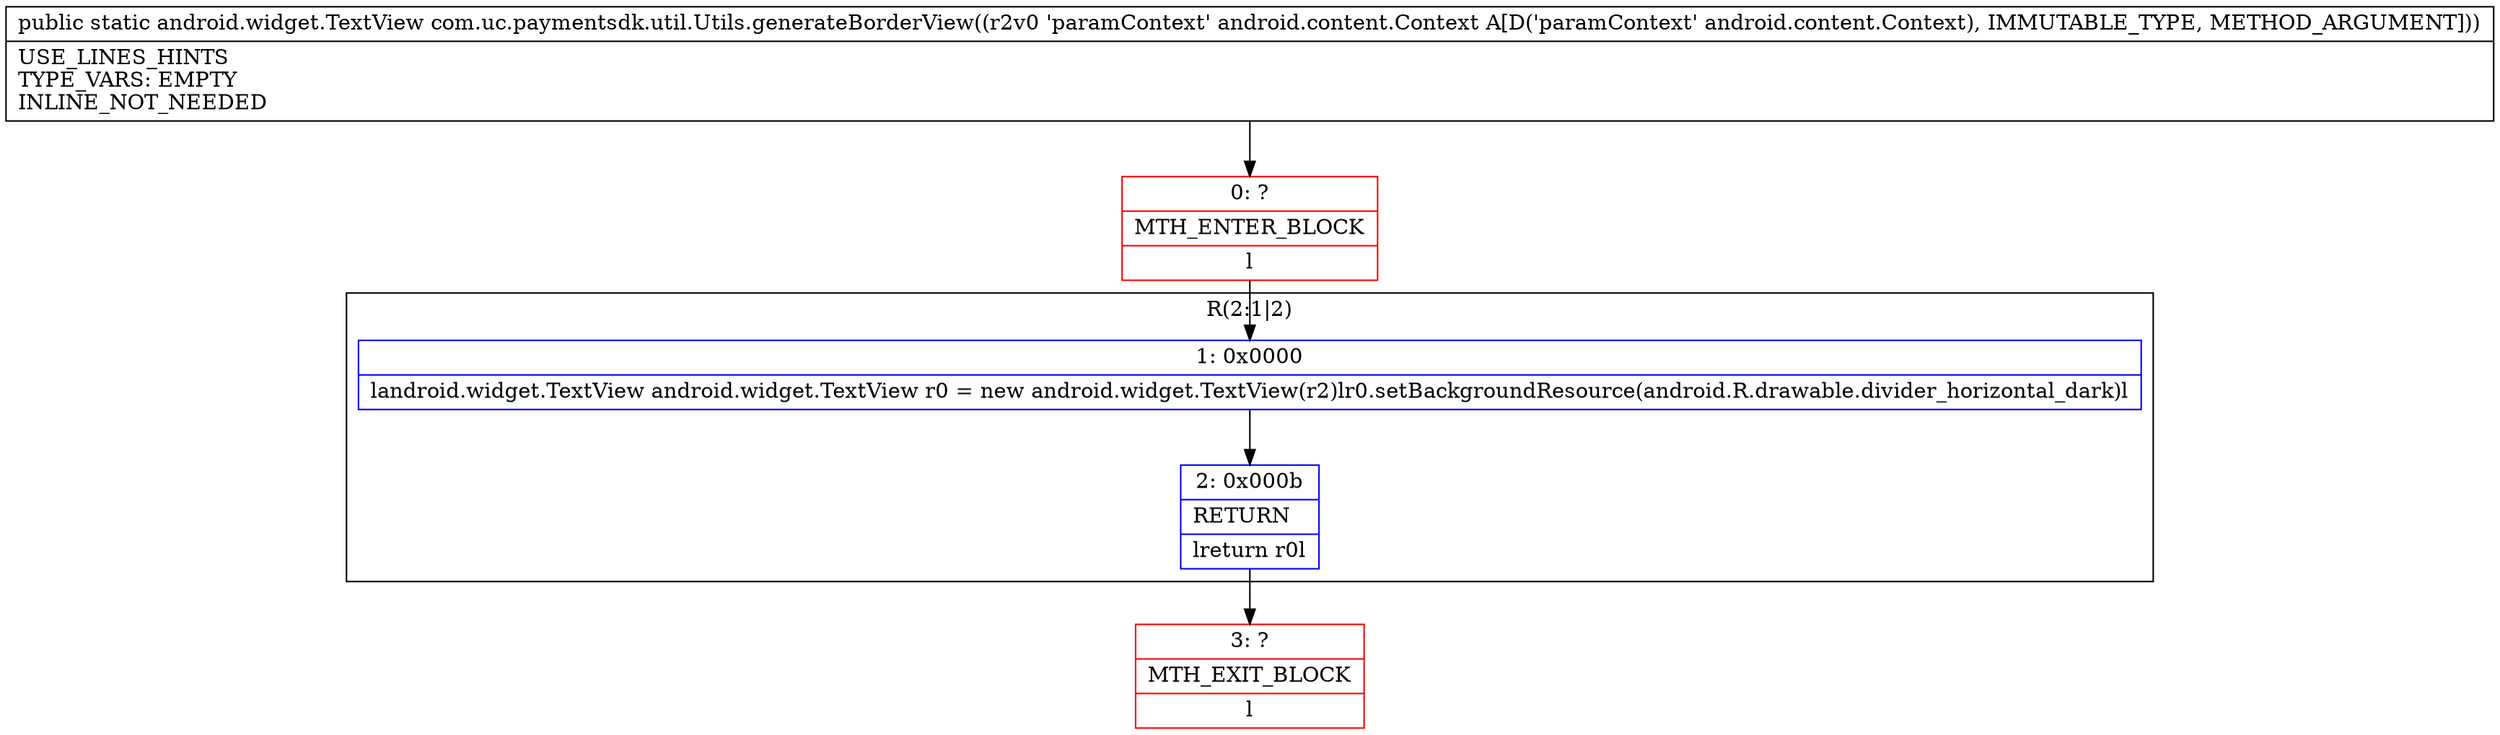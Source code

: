 digraph "CFG forcom.uc.paymentsdk.util.Utils.generateBorderView(Landroid\/content\/Context;)Landroid\/widget\/TextView;" {
subgraph cluster_Region_1896273148 {
label = "R(2:1|2)";
node [shape=record,color=blue];
Node_1 [shape=record,label="{1\:\ 0x0000|landroid.widget.TextView android.widget.TextView r0 = new android.widget.TextView(r2)lr0.setBackgroundResource(android.R.drawable.divider_horizontal_dark)l}"];
Node_2 [shape=record,label="{2\:\ 0x000b|RETURN\l|lreturn r0l}"];
}
Node_0 [shape=record,color=red,label="{0\:\ ?|MTH_ENTER_BLOCK\l|l}"];
Node_3 [shape=record,color=red,label="{3\:\ ?|MTH_EXIT_BLOCK\l|l}"];
MethodNode[shape=record,label="{public static android.widget.TextView com.uc.paymentsdk.util.Utils.generateBorderView((r2v0 'paramContext' android.content.Context A[D('paramContext' android.content.Context), IMMUTABLE_TYPE, METHOD_ARGUMENT]))  | USE_LINES_HINTS\lTYPE_VARS: EMPTY\lINLINE_NOT_NEEDED\l}"];
MethodNode -> Node_0;
Node_1 -> Node_2;
Node_2 -> Node_3;
Node_0 -> Node_1;
}

